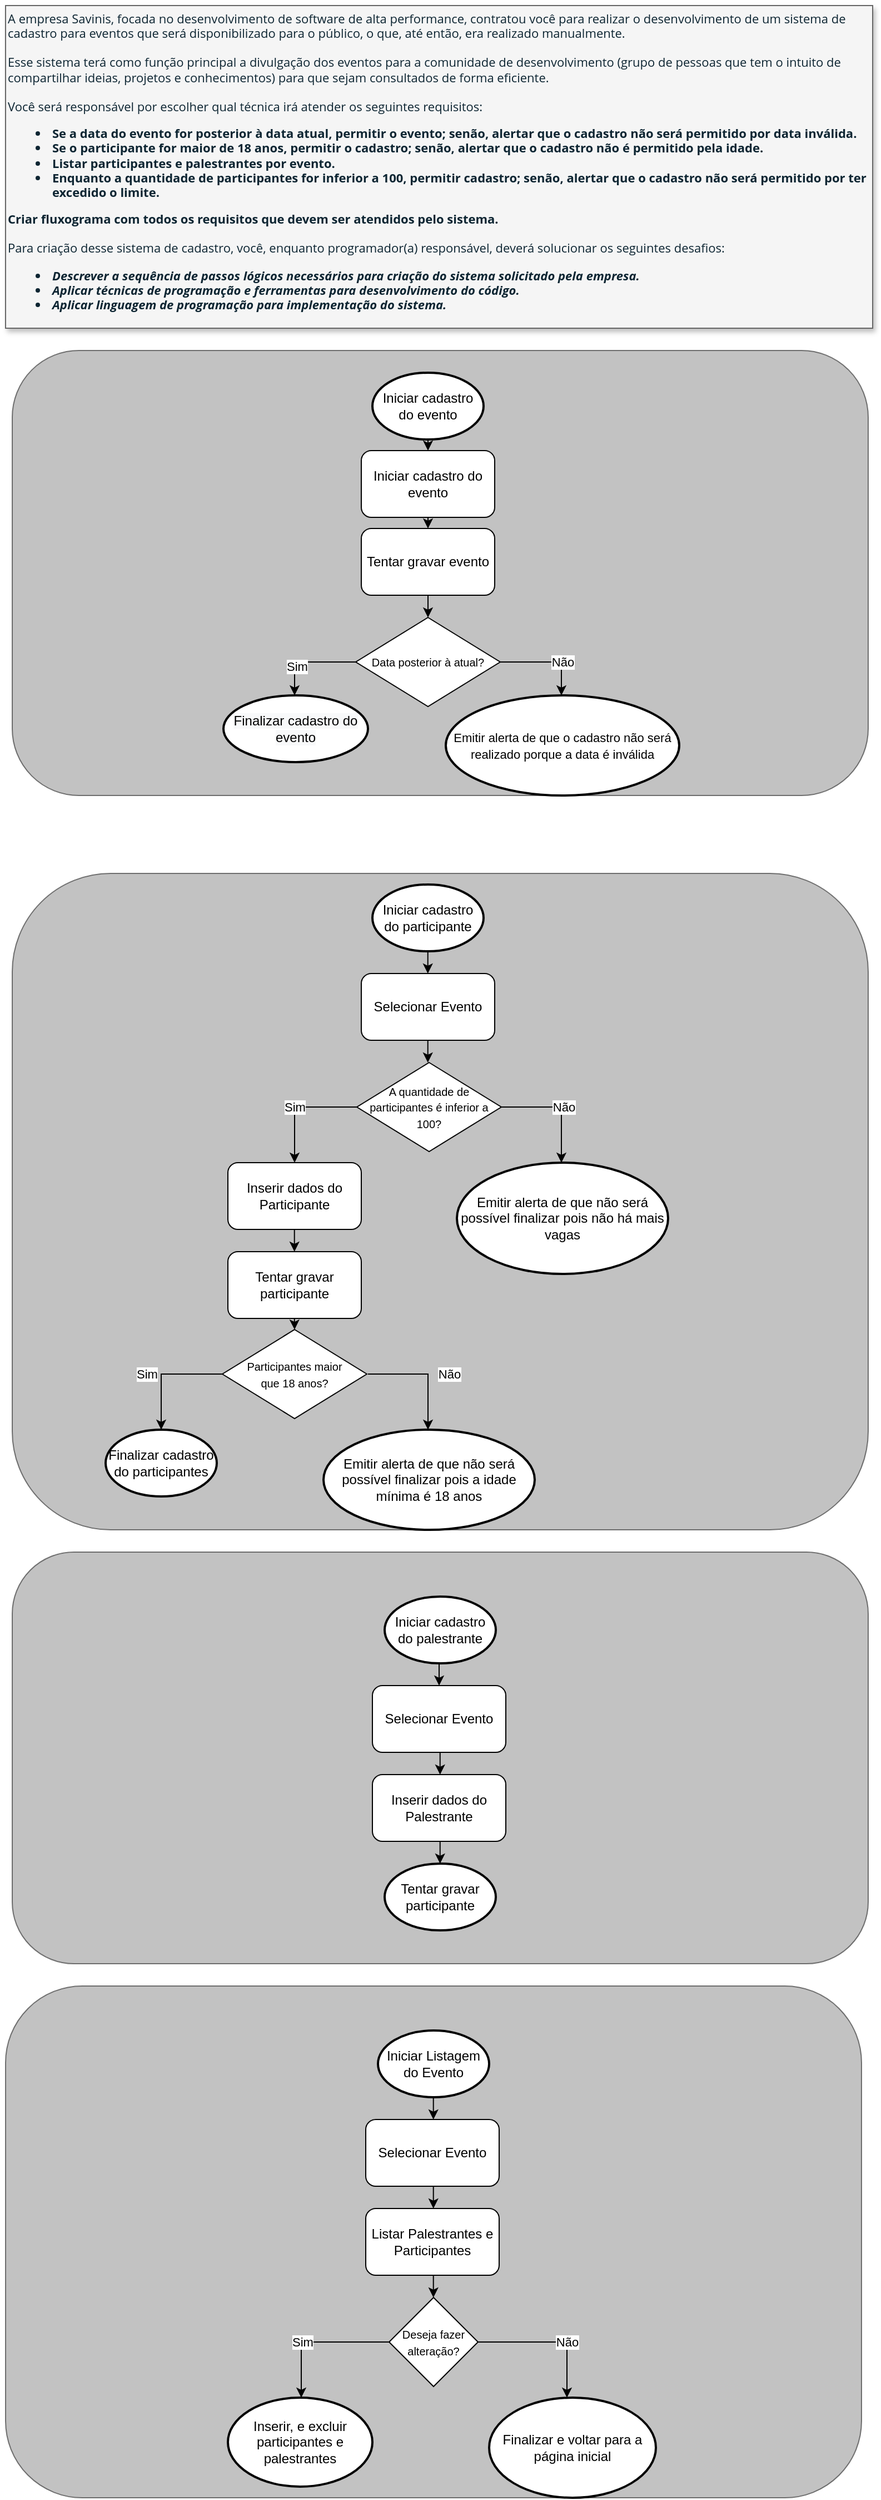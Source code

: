<mxfile version="18.0.3" type="github">
  <diagram id="NY1AUPs4rRsYDSzFZGUB" name="Page-1">
    <mxGraphModel dx="868" dy="442" grid="1" gridSize="10" guides="1" tooltips="1" connect="1" arrows="1" fold="1" page="1" pageScale="1" pageWidth="827" pageHeight="1169" math="0" shadow="0">
      <root>
        <mxCell id="0" />
        <mxCell id="1" parent="0" />
        <mxCell id="57-doGeO_3iZ0Xec1Uku-2" value="&lt;div style=&quot;box-sizing: border-box ; color: rgb(13 , 37 , 50) ; font-family: &amp;#34;open sans hebrew&amp;#34; , &amp;#34;open sans&amp;#34; , sans-serif ; font-size: 11px&quot;&gt;&lt;font style=&quot;font-size: 11px&quot;&gt;A empresa Savinis, focada no desenvolvimento de software de alta performance, contratou você para realizar o desenvolvimento de um sistema de cadastro para eventos que será disponibilizado para o público, o que, até então, era realizado manualmente.&lt;/font&gt;&lt;/div&gt;&lt;div style=&quot;box-sizing: border-box ; color: rgb(13 , 37 , 50) ; font-family: &amp;#34;open sans hebrew&amp;#34; , &amp;#34;open sans&amp;#34; , sans-serif ; font-size: 11px&quot;&gt;&lt;font style=&quot;font-size: 11px&quot;&gt;&amp;nbsp;&lt;/font&gt;&lt;/div&gt;&lt;div style=&quot;box-sizing: border-box ; color: rgb(13 , 37 , 50) ; font-family: &amp;#34;open sans hebrew&amp;#34; , &amp;#34;open sans&amp;#34; , sans-serif ; font-size: 11px&quot;&gt;&lt;font style=&quot;font-size: 11px&quot;&gt;Esse sistema terá como função principal a divulgação dos eventos para a&amp;nbsp;comunidade de desenvolvimento (grupo de pessoas que tem o intuito de compartilhar ideias, projetos e conhecimentos) para que sejam consultados de forma eficiente.&lt;/font&gt;&lt;/div&gt;&lt;div style=&quot;box-sizing: border-box ; color: rgb(13 , 37 , 50) ; font-family: &amp;#34;open sans hebrew&amp;#34; , &amp;#34;open sans&amp;#34; , sans-serif ; font-size: 11px&quot;&gt;&lt;font style=&quot;font-size: 11px&quot;&gt;&amp;nbsp;&lt;/font&gt;&lt;/div&gt;&lt;div style=&quot;box-sizing: border-box ; color: rgb(13 , 37 , 50) ; font-family: &amp;#34;open sans hebrew&amp;#34; , &amp;#34;open sans&amp;#34; , sans-serif ; font-size: 11px&quot;&gt;&lt;font style=&quot;font-size: 11px&quot;&gt;Você será responsável por escolher qual técnica irá atender os seguintes requisitos:&lt;/font&gt;&lt;/div&gt;&lt;div style=&quot;box-sizing: border-box ; color: rgb(13 , 37 , 50) ; font-family: &amp;#34;open sans hebrew&amp;#34; , &amp;#34;open sans&amp;#34; , sans-serif ; font-size: 11px&quot;&gt;&lt;ul&gt;&lt;li&gt;&lt;span style=&quot;box-sizing: border-box ; font-weight: 700&quot;&gt;&lt;font style=&quot;font-size: 11px&quot;&gt;Se a data do evento for posterior à data atual, permitir o evento; senão, alertar que o cadastro não será permitido por data inválida.&lt;/font&gt;&lt;/span&gt;&lt;/li&gt;&lt;li&gt;&lt;font style=&quot;font-size: 11px&quot;&gt;&lt;span style=&quot;box-sizing: border-box ; font-weight: 700&quot;&gt;Se o participante for maior de 18 anos, permitir o cadastro; senão, alertar que o cadastro não é permitido pela idade.&lt;/span&gt;&lt;/font&gt;&lt;/li&gt;&lt;li&gt;&lt;font style=&quot;font-size: 11px&quot;&gt;&lt;span style=&quot;box-sizing: border-box ; font-weight: 700&quot;&gt;Listar participantes e palestrantes por evento.&lt;/span&gt;&lt;/font&gt;&lt;/li&gt;&lt;li&gt;&lt;span style=&quot;box-sizing: border-box ; font-weight: 700&quot;&gt;&lt;font style=&quot;font-size: 11px&quot;&gt;Enquanto a quantidade de participantes for inferior a 100, permitir cadastro; senão, alertar que o cadastro não será permitido por ter excedido o limite.&lt;/font&gt;&lt;/span&gt;&lt;/li&gt;&lt;/ul&gt;&lt;/div&gt;&lt;div style=&quot;box-sizing: border-box ; color: rgb(13 , 37 , 50) ; font-family: &amp;#34;open sans hebrew&amp;#34; , &amp;#34;open sans&amp;#34; , sans-serif ; font-size: 11px&quot;&gt;&lt;font style=&quot;font-size: 11px&quot;&gt;&lt;span style=&quot;box-sizing: border-box ; font-weight: 700&quot;&gt;Criar fluxograma com todos os requisitos que devem ser atendidos pelo sistema.&lt;/span&gt;&lt;/font&gt;&lt;/div&gt;&lt;div style=&quot;box-sizing: border-box ; color: rgb(13 , 37 , 50) ; font-family: &amp;#34;open sans hebrew&amp;#34; , &amp;#34;open sans&amp;#34; , sans-serif ; font-size: 11px&quot;&gt;&lt;font style=&quot;font-size: 11px&quot;&gt;&lt;br style=&quot;box-sizing: border-box&quot;&gt;Para criação desse sistema de cadastro, você, enquanto programador(a) responsável, deverá solucionar os seguintes desafios:&lt;/font&gt;&lt;/div&gt;&lt;div style=&quot;box-sizing: border-box ; color: rgb(13 , 37 , 50) ; font-family: &amp;#34;open sans hebrew&amp;#34; , &amp;#34;open sans&amp;#34; , sans-serif ; font-size: 11px&quot;&gt;&lt;ul&gt;&lt;li&gt;&lt;em style=&quot;box-sizing: border-box&quot;&gt;&lt;span style=&quot;box-sizing: border-box ; font-weight: 700&quot;&gt;&lt;font style=&quot;font-size: 11px&quot;&gt;Descrever a sequência de passos lógicos necessários para criação do sistema solicitado pela empresa.&lt;/font&gt;&lt;/span&gt;&lt;/em&gt;&lt;/li&gt;&lt;li&gt;&lt;em style=&quot;box-sizing: border-box&quot;&gt;&lt;span style=&quot;box-sizing: border-box ; font-weight: 700&quot;&gt;&lt;font style=&quot;font-size: 11px&quot;&gt;Aplicar técnicas de programação e ferramentas para desenvolvimento do código.&lt;/font&gt;&lt;/span&gt;&lt;/em&gt;&lt;/li&gt;&lt;li&gt;&lt;em style=&quot;box-sizing: border-box&quot;&gt;&lt;span style=&quot;box-sizing: border-box ; font-weight: 700&quot;&gt;&lt;font style=&quot;font-size: 11px&quot;&gt;Aplicar linguagem de programação para implementação do sistema.&lt;/font&gt;&lt;/span&gt;&lt;/em&gt;&lt;/li&gt;&lt;/ul&gt;&lt;/div&gt;" style="text;html=1;strokeColor=#666666;fillColor=#f5f5f5;align=left;verticalAlign=middle;whiteSpace=wrap;rounded=0;fontColor=#333333;shadow=1;glass=0;perimeterSpacing=10;" parent="1" vertex="1">
          <mxGeometry x="24" y="10" width="780" height="290" as="geometry" />
        </mxCell>
        <mxCell id="S1fNw_R_jR8Erq0FipqP-63" value="" style="group" parent="1" vertex="1" connectable="0">
          <mxGeometry x="24" y="1790" width="770" height="460" as="geometry" />
        </mxCell>
        <mxCell id="S1fNw_R_jR8Erq0FipqP-26" value="" style="rounded=1;whiteSpace=wrap;html=1;opacity=50;fillColor=#858585;" parent="S1fNw_R_jR8Erq0FipqP-63" vertex="1">
          <mxGeometry width="770" height="460" as="geometry" />
        </mxCell>
        <mxCell id="S1fNw_R_jR8Erq0FipqP-28" value="Selecionar Evento" style="rounded=1;whiteSpace=wrap;html=1;" parent="S1fNw_R_jR8Erq0FipqP-63" vertex="1">
          <mxGeometry x="324" y="120" width="120" height="60" as="geometry" />
        </mxCell>
        <mxCell id="S1fNw_R_jR8Erq0FipqP-29" value="Listar Palestrantes e Participantes" style="rounded=1;whiteSpace=wrap;html=1;" parent="S1fNw_R_jR8Erq0FipqP-63" vertex="1">
          <mxGeometry x="324" y="200" width="120" height="60" as="geometry" />
        </mxCell>
        <mxCell id="S1fNw_R_jR8Erq0FipqP-31" value="&lt;font style=&quot;font-size: 10px;&quot;&gt;Deseja fazer alteração?&lt;/font&gt;" style="rhombus;whiteSpace=wrap;html=1;" parent="S1fNw_R_jR8Erq0FipqP-63" vertex="1">
          <mxGeometry x="345" y="280" width="80" height="80" as="geometry" />
        </mxCell>
        <mxCell id="S1fNw_R_jR8Erq0FipqP-49" value="" style="endArrow=classic;html=1;rounded=0;exitX=0.5;exitY=1;exitDx=0;exitDy=0;entryX=0.5;entryY=0;entryDx=0;entryDy=0;" parent="S1fNw_R_jR8Erq0FipqP-63" edge="1">
          <mxGeometry width="50" height="50" relative="1" as="geometry">
            <mxPoint x="384.86" y="100" as="sourcePoint" />
            <mxPoint x="384.86" y="120" as="targetPoint" />
          </mxGeometry>
        </mxCell>
        <mxCell id="S1fNw_R_jR8Erq0FipqP-50" value="" style="endArrow=classic;html=1;rounded=0;exitX=0.5;exitY=1;exitDx=0;exitDy=0;entryX=0.5;entryY=0;entryDx=0;entryDy=0;" parent="S1fNw_R_jR8Erq0FipqP-63" edge="1">
          <mxGeometry width="50" height="50" relative="1" as="geometry">
            <mxPoint x="384.86" y="180" as="sourcePoint" />
            <mxPoint x="384.86" y="200" as="targetPoint" />
          </mxGeometry>
        </mxCell>
        <mxCell id="S1fNw_R_jR8Erq0FipqP-51" value="" style="endArrow=classic;html=1;rounded=0;exitX=0.5;exitY=1;exitDx=0;exitDy=0;entryX=0.5;entryY=0;entryDx=0;entryDy=0;" parent="S1fNw_R_jR8Erq0FipqP-63" edge="1">
          <mxGeometry width="50" height="50" relative="1" as="geometry">
            <mxPoint x="384.86" y="260" as="sourcePoint" />
            <mxPoint x="384.86" y="280" as="targetPoint" />
          </mxGeometry>
        </mxCell>
        <mxCell id="S1fNw_R_jR8Erq0FipqP-52" value="" style="endArrow=classic;html=1;rounded=0;exitX=0;exitY=0.5;exitDx=0;exitDy=0;entryX=0.5;entryY=0;entryDx=0;entryDy=0;" parent="S1fNw_R_jR8Erq0FipqP-63" edge="1">
          <mxGeometry width="50" height="50" relative="1" as="geometry">
            <mxPoint x="346" y="320" as="sourcePoint" />
            <mxPoint x="266" y="370" as="targetPoint" />
            <Array as="points">
              <mxPoint x="266" y="320" />
            </Array>
          </mxGeometry>
        </mxCell>
        <mxCell id="S1fNw_R_jR8Erq0FipqP-54" value="Sim" style="edgeLabel;html=1;align=center;verticalAlign=middle;resizable=0;points=[];" parent="S1fNw_R_jR8Erq0FipqP-52" vertex="1" connectable="0">
          <mxGeometry x="0.086" y="1" relative="1" as="geometry">
            <mxPoint x="-9" y="-1" as="offset" />
          </mxGeometry>
        </mxCell>
        <mxCell id="S1fNw_R_jR8Erq0FipqP-53" value="" style="endArrow=classic;html=1;rounded=0;exitX=1;exitY=0.5;exitDx=0;exitDy=0;entryX=0.5;entryY=0;entryDx=0;entryDy=0;" parent="S1fNw_R_jR8Erq0FipqP-63" edge="1">
          <mxGeometry width="50" height="50" relative="1" as="geometry">
            <mxPoint x="425" y="320" as="sourcePoint" />
            <mxPoint x="505" y="370" as="targetPoint" />
            <Array as="points">
              <mxPoint x="505" y="320" />
            </Array>
          </mxGeometry>
        </mxCell>
        <mxCell id="S1fNw_R_jR8Erq0FipqP-55" value="Não" style="edgeLabel;html=1;align=center;verticalAlign=middle;resizable=0;points=[];" parent="S1fNw_R_jR8Erq0FipqP-53" vertex="1" connectable="0">
          <mxGeometry x="-0.04" y="-1" relative="1" as="geometry">
            <mxPoint x="17" y="-1" as="offset" />
          </mxGeometry>
        </mxCell>
        <mxCell id="xxdgT9rkXGHdvRnJ1mVe-10" value="&lt;span style=&quot;font-size: 12px;&quot;&gt;Iniciar Listagem do Evento&lt;/span&gt;" style="strokeWidth=2;html=1;shape=mxgraph.flowchart.start_1;whiteSpace=wrap;fontSize=10;" vertex="1" parent="S1fNw_R_jR8Erq0FipqP-63">
          <mxGeometry x="335" y="40" width="100" height="60" as="geometry" />
        </mxCell>
        <mxCell id="xxdgT9rkXGHdvRnJ1mVe-11" value="&lt;span style=&quot;font-size: 12px;&quot;&gt;Inserir, e excluir participantes e palestrantes&lt;/span&gt;" style="strokeWidth=2;html=1;shape=mxgraph.flowchart.start_1;whiteSpace=wrap;fontSize=10;" vertex="1" parent="S1fNw_R_jR8Erq0FipqP-63">
          <mxGeometry x="200" y="370" width="130" height="80" as="geometry" />
        </mxCell>
        <mxCell id="xxdgT9rkXGHdvRnJ1mVe-12" value="&lt;span style=&quot;font-size: 12px;&quot;&gt;Finalizar e voltar para a página inicial&lt;/span&gt;" style="strokeWidth=2;html=1;shape=mxgraph.flowchart.start_1;whiteSpace=wrap;fontSize=10;" vertex="1" parent="S1fNw_R_jR8Erq0FipqP-63">
          <mxGeometry x="435" y="370" width="150" height="90" as="geometry" />
        </mxCell>
        <mxCell id="S1fNw_R_jR8Erq0FipqP-64" value="" style="group" parent="1" vertex="1" connectable="0">
          <mxGeometry x="30" y="1400" width="770" height="370" as="geometry" />
        </mxCell>
        <mxCell id="S1fNw_R_jR8Erq0FipqP-25" value="" style="rounded=1;whiteSpace=wrap;html=1;opacity=50;fillColor=#858585;" parent="S1fNw_R_jR8Erq0FipqP-64" vertex="1">
          <mxGeometry width="770" height="370" as="geometry" />
        </mxCell>
        <mxCell id="S1fNw_R_jR8Erq0FipqP-20" value="Selecionar Evento" style="rounded=1;whiteSpace=wrap;html=1;" parent="S1fNw_R_jR8Erq0FipqP-64" vertex="1">
          <mxGeometry x="324" y="120" width="120" height="60" as="geometry" />
        </mxCell>
        <mxCell id="S1fNw_R_jR8Erq0FipqP-23" value="Inserir dados do Palestrante" style="rounded=1;whiteSpace=wrap;html=1;" parent="S1fNw_R_jR8Erq0FipqP-64" vertex="1">
          <mxGeometry x="324" y="200" width="120" height="60" as="geometry" />
        </mxCell>
        <mxCell id="S1fNw_R_jR8Erq0FipqP-46" value="" style="endArrow=classic;html=1;rounded=0;exitX=0.5;exitY=1;exitDx=0;exitDy=0;entryX=0.5;entryY=0;entryDx=0;entryDy=0;" parent="S1fNw_R_jR8Erq0FipqP-64" target="S1fNw_R_jR8Erq0FipqP-20" edge="1">
          <mxGeometry width="50" height="50" relative="1" as="geometry">
            <mxPoint x="384" y="100" as="sourcePoint" />
            <mxPoint x="383.14" y="110" as="targetPoint" />
          </mxGeometry>
        </mxCell>
        <mxCell id="S1fNw_R_jR8Erq0FipqP-47" value="" style="endArrow=classic;html=1;rounded=0;exitX=0.5;exitY=1;exitDx=0;exitDy=0;entryX=0.5;entryY=0;entryDx=0;entryDy=0;" parent="S1fNw_R_jR8Erq0FipqP-64" edge="1">
          <mxGeometry width="50" height="50" relative="1" as="geometry">
            <mxPoint x="384.86" y="180" as="sourcePoint" />
            <mxPoint x="384.86" y="200" as="targetPoint" />
          </mxGeometry>
        </mxCell>
        <mxCell id="S1fNw_R_jR8Erq0FipqP-48" value="" style="endArrow=classic;html=1;rounded=0;exitX=0.5;exitY=1;exitDx=0;exitDy=0;entryX=0.5;entryY=0;entryDx=0;entryDy=0;" parent="S1fNw_R_jR8Erq0FipqP-64" edge="1">
          <mxGeometry width="50" height="50" relative="1" as="geometry">
            <mxPoint x="384.86" y="260" as="sourcePoint" />
            <mxPoint x="384.86" y="280" as="targetPoint" />
          </mxGeometry>
        </mxCell>
        <mxCell id="xxdgT9rkXGHdvRnJ1mVe-8" value="&lt;span style=&quot;font-size: 12px;&quot;&gt;Iniciar cadastro do palestrante&lt;/span&gt;" style="strokeWidth=2;html=1;shape=mxgraph.flowchart.start_1;whiteSpace=wrap;fontSize=10;" vertex="1" parent="S1fNw_R_jR8Erq0FipqP-64">
          <mxGeometry x="335" y="40" width="100" height="60" as="geometry" />
        </mxCell>
        <mxCell id="xxdgT9rkXGHdvRnJ1mVe-9" value="&lt;span style=&quot;font-size: 12px;&quot;&gt;Tentar gravar participante&lt;/span&gt;" style="strokeWidth=2;html=1;shape=mxgraph.flowchart.start_1;whiteSpace=wrap;fontSize=10;" vertex="1" parent="S1fNw_R_jR8Erq0FipqP-64">
          <mxGeometry x="335" y="280" width="100" height="60" as="geometry" />
        </mxCell>
        <mxCell id="S1fNw_R_jR8Erq0FipqP-65" value="" style="group" parent="1" vertex="1" connectable="0">
          <mxGeometry x="30" y="790" width="770" height="590" as="geometry" />
        </mxCell>
        <mxCell id="S1fNw_R_jR8Erq0FipqP-17" value="" style="rounded=1;whiteSpace=wrap;html=1;opacity=50;fillColor=#858585;" parent="S1fNw_R_jR8Erq0FipqP-65" vertex="1">
          <mxGeometry width="770" height="590" as="geometry" />
        </mxCell>
        <mxCell id="S1fNw_R_jR8Erq0FipqP-5" value="&lt;font style=&quot;font-size: 10px;&quot;&gt;Participantes maior&lt;br&gt;que 18 anos?&lt;/font&gt;" style="rhombus;whiteSpace=wrap;html=1;" parent="S1fNw_R_jR8Erq0FipqP-65" vertex="1">
          <mxGeometry x="189" y="410" width="130" height="80" as="geometry" />
        </mxCell>
        <mxCell id="S1fNw_R_jR8Erq0FipqP-7" value="Selecionar Evento" style="rounded=1;whiteSpace=wrap;html=1;" parent="S1fNw_R_jR8Erq0FipqP-65" vertex="1">
          <mxGeometry x="314" y="90" width="120" height="60" as="geometry" />
        </mxCell>
        <mxCell id="S1fNw_R_jR8Erq0FipqP-8" value="Inserir dados do Participante" style="rounded=1;whiteSpace=wrap;html=1;" parent="S1fNw_R_jR8Erq0FipqP-65" vertex="1">
          <mxGeometry x="194" y="260" width="120" height="60" as="geometry" />
        </mxCell>
        <mxCell id="S1fNw_R_jR8Erq0FipqP-10" value="Tentar gravar participante" style="rounded=1;whiteSpace=wrap;html=1;" parent="S1fNw_R_jR8Erq0FipqP-65" vertex="1">
          <mxGeometry x="194" y="340" width="120" height="60" as="geometry" />
        </mxCell>
        <mxCell id="S1fNw_R_jR8Erq0FipqP-15" value="&lt;font style=&quot;font-size: 10px;&quot;&gt;A quantidade de participantes é inferior a 100?&lt;/font&gt;" style="rhombus;whiteSpace=wrap;html=1;" parent="S1fNw_R_jR8Erq0FipqP-65" vertex="1">
          <mxGeometry x="310" y="170" width="130" height="80" as="geometry" />
        </mxCell>
        <mxCell id="S1fNw_R_jR8Erq0FipqP-38" value="" style="endArrow=classic;html=1;rounded=0;exitX=0.5;exitY=1;exitDx=0;exitDy=0;entryX=0.5;entryY=0;entryDx=0;entryDy=0;" parent="S1fNw_R_jR8Erq0FipqP-65" edge="1">
          <mxGeometry width="50" height="50" relative="1" as="geometry">
            <mxPoint x="373.86" y="70" as="sourcePoint" />
            <mxPoint x="373.86" y="90" as="targetPoint" />
          </mxGeometry>
        </mxCell>
        <mxCell id="S1fNw_R_jR8Erq0FipqP-39" value="" style="endArrow=classic;html=1;rounded=0;exitX=0.5;exitY=1;exitDx=0;exitDy=0;entryX=0.5;entryY=0;entryDx=0;entryDy=0;" parent="S1fNw_R_jR8Erq0FipqP-65" edge="1">
          <mxGeometry width="50" height="50" relative="1" as="geometry">
            <mxPoint x="373.86" y="150" as="sourcePoint" />
            <mxPoint x="373.86" y="170" as="targetPoint" />
          </mxGeometry>
        </mxCell>
        <mxCell id="S1fNw_R_jR8Erq0FipqP-40" value="" style="endArrow=classic;html=1;rounded=0;exitX=0;exitY=0.5;exitDx=0;exitDy=0;entryX=0.5;entryY=0;entryDx=0;entryDy=0;" parent="S1fNw_R_jR8Erq0FipqP-65" target="S1fNw_R_jR8Erq0FipqP-8" edge="1" source="S1fNw_R_jR8Erq0FipqP-15">
          <mxGeometry width="50" height="50" relative="1" as="geometry">
            <mxPoint x="334" y="210" as="sourcePoint" />
            <mxPoint x="254" y="240" as="targetPoint" />
            <Array as="points">
              <mxPoint x="254" y="210" />
            </Array>
          </mxGeometry>
        </mxCell>
        <mxCell id="S1fNw_R_jR8Erq0FipqP-58" value="Sim" style="edgeLabel;html=1;align=center;verticalAlign=middle;resizable=0;points=[];" parent="S1fNw_R_jR8Erq0FipqP-40" vertex="1" connectable="0">
          <mxGeometry x="-0.332" relative="1" as="geometry">
            <mxPoint x="-21" as="offset" />
          </mxGeometry>
        </mxCell>
        <mxCell id="S1fNw_R_jR8Erq0FipqP-41" value="" style="endArrow=classic;html=1;rounded=0;entryX=0.5;entryY=0;entryDx=0;entryDy=0;" parent="S1fNw_R_jR8Erq0FipqP-65" edge="1">
          <mxGeometry width="50" height="50" relative="1" as="geometry">
            <mxPoint x="440" y="210" as="sourcePoint" />
            <mxPoint x="494" y="260" as="targetPoint" />
            <Array as="points">
              <mxPoint x="494" y="210" />
            </Array>
          </mxGeometry>
        </mxCell>
        <mxCell id="S1fNw_R_jR8Erq0FipqP-59" value="Não" style="edgeLabel;html=1;align=center;verticalAlign=middle;resizable=0;points=[];" parent="S1fNw_R_jR8Erq0FipqP-41" vertex="1" connectable="0">
          <mxGeometry x="-0.301" y="-1" relative="1" as="geometry">
            <mxPoint x="19" y="-1" as="offset" />
          </mxGeometry>
        </mxCell>
        <mxCell id="S1fNw_R_jR8Erq0FipqP-42" value="" style="endArrow=classic;html=1;rounded=0;exitX=0.5;exitY=1;exitDx=0;exitDy=0;entryX=0.5;entryY=0;entryDx=0;entryDy=0;" parent="S1fNw_R_jR8Erq0FipqP-65" edge="1">
          <mxGeometry width="50" height="50" relative="1" as="geometry">
            <mxPoint x="253.86" y="320" as="sourcePoint" />
            <mxPoint x="253.86" y="340" as="targetPoint" />
          </mxGeometry>
        </mxCell>
        <mxCell id="S1fNw_R_jR8Erq0FipqP-43" value="" style="endArrow=classic;html=1;rounded=0;exitX=0.5;exitY=1;exitDx=0;exitDy=0;" parent="S1fNw_R_jR8Erq0FipqP-65" edge="1">
          <mxGeometry width="50" height="50" relative="1" as="geometry">
            <mxPoint x="253.86" y="400" as="sourcePoint" />
            <mxPoint x="254" y="410" as="targetPoint" />
          </mxGeometry>
        </mxCell>
        <mxCell id="S1fNw_R_jR8Erq0FipqP-44" value="" style="endArrow=classic;html=1;rounded=0;entryX=0.5;entryY=0;entryDx=0;entryDy=0;" parent="S1fNw_R_jR8Erq0FipqP-65" edge="1">
          <mxGeometry width="50" height="50" relative="1" as="geometry">
            <mxPoint x="190" y="450" as="sourcePoint" />
            <mxPoint x="134" y="500" as="targetPoint" />
            <Array as="points">
              <mxPoint x="134" y="450" />
            </Array>
          </mxGeometry>
        </mxCell>
        <mxCell id="S1fNw_R_jR8Erq0FipqP-57" value="Sim" style="edgeLabel;html=1;align=center;verticalAlign=middle;resizable=0;points=[];" parent="S1fNw_R_jR8Erq0FipqP-44" vertex="1" connectable="0">
          <mxGeometry x="-0.114" y="1" relative="1" as="geometry">
            <mxPoint x="-22" y="-1" as="offset" />
          </mxGeometry>
        </mxCell>
        <mxCell id="S1fNw_R_jR8Erq0FipqP-45" value="" style="endArrow=classic;html=1;rounded=0;entryX=0.5;entryY=0;entryDx=0;entryDy=0;" parent="S1fNw_R_jR8Erq0FipqP-65" edge="1">
          <mxGeometry width="50" height="50" relative="1" as="geometry">
            <mxPoint x="320" y="450" as="sourcePoint" />
            <mxPoint x="374" y="500" as="targetPoint" />
            <Array as="points">
              <mxPoint x="374" y="450" />
            </Array>
          </mxGeometry>
        </mxCell>
        <mxCell id="S1fNw_R_jR8Erq0FipqP-56" value="Não" style="edgeLabel;html=1;align=center;verticalAlign=middle;resizable=0;points=[];" parent="S1fNw_R_jR8Erq0FipqP-45" vertex="1" connectable="0">
          <mxGeometry x="-0.45" y="1" relative="1" as="geometry">
            <mxPoint x="44" y="1" as="offset" />
          </mxGeometry>
        </mxCell>
        <mxCell id="xxdgT9rkXGHdvRnJ1mVe-4" value="&lt;span style=&quot;font-size: 12px;&quot;&gt;Iniciar cadastro do participante&lt;/span&gt;" style="strokeWidth=2;html=1;shape=mxgraph.flowchart.start_1;whiteSpace=wrap;fontSize=11;" vertex="1" parent="S1fNw_R_jR8Erq0FipqP-65">
          <mxGeometry x="324" y="10" width="100" height="60" as="geometry" />
        </mxCell>
        <mxCell id="xxdgT9rkXGHdvRnJ1mVe-5" value="&lt;span style=&quot;font-size: 12px;&quot;&gt;Finalizar cadastro do participantes&lt;/span&gt;" style="strokeWidth=2;html=1;shape=mxgraph.flowchart.start_1;whiteSpace=wrap;fontSize=11;" vertex="1" parent="S1fNw_R_jR8Erq0FipqP-65">
          <mxGeometry x="84" y="500" width="100" height="60" as="geometry" />
        </mxCell>
        <mxCell id="xxdgT9rkXGHdvRnJ1mVe-6" value="&lt;span style=&quot;font-size: 12px;&quot;&gt;Emitir alerta de que não será possível finalizar pois a idade mínima é 18 anos&lt;/span&gt;" style="strokeWidth=2;html=1;shape=mxgraph.flowchart.start_1;whiteSpace=wrap;fontSize=11;" vertex="1" parent="S1fNw_R_jR8Erq0FipqP-65">
          <mxGeometry x="280" y="500" width="190" height="90" as="geometry" />
        </mxCell>
        <mxCell id="xxdgT9rkXGHdvRnJ1mVe-7" value="&lt;span style=&quot;font-size: 12px;&quot;&gt;Emitir alerta de que não será possível finalizar pois não há mais vagas&lt;/span&gt;" style="strokeWidth=2;html=1;shape=mxgraph.flowchart.start_1;whiteSpace=wrap;fontSize=11;" vertex="1" parent="S1fNw_R_jR8Erq0FipqP-65">
          <mxGeometry x="400" y="260" width="190" height="100" as="geometry" />
        </mxCell>
        <mxCell id="S1fNw_R_jR8Erq0FipqP-66" value="" style="group" parent="1" vertex="1" connectable="0">
          <mxGeometry x="30" y="320" width="770" height="400" as="geometry" />
        </mxCell>
        <mxCell id="S1fNw_R_jR8Erq0FipqP-13" value="" style="rounded=1;whiteSpace=wrap;html=1;opacity=50;fillColor=#858585;" parent="S1fNw_R_jR8Erq0FipqP-66" vertex="1">
          <mxGeometry width="770" height="400" as="geometry" />
        </mxCell>
        <mxCell id="S1fNw_R_jR8Erq0FipqP-1" value="&lt;font style=&quot;font-size: 10px;&quot;&gt;Data posterior à atual?&lt;/font&gt;" style="rhombus;whiteSpace=wrap;html=1;" parent="S1fNw_R_jR8Erq0FipqP-66" vertex="1">
          <mxGeometry x="309" y="240" width="130" height="80" as="geometry" />
        </mxCell>
        <mxCell id="S1fNw_R_jR8Erq0FipqP-11" value="Iniciar cadastro do evento" style="rounded=1;whiteSpace=wrap;html=1;" parent="S1fNw_R_jR8Erq0FipqP-66" vertex="1">
          <mxGeometry x="314" y="90" width="120" height="60" as="geometry" />
        </mxCell>
        <mxCell id="S1fNw_R_jR8Erq0FipqP-12" value="Tentar gravar evento" style="rounded=1;whiteSpace=wrap;html=1;" parent="S1fNw_R_jR8Erq0FipqP-66" vertex="1">
          <mxGeometry x="314" y="160" width="120" height="60" as="geometry" />
        </mxCell>
        <mxCell id="S1fNw_R_jR8Erq0FipqP-33" value="" style="endArrow=classic;html=1;rounded=0;exitX=0.5;exitY=1;exitDx=0;exitDy=0;" parent="S1fNw_R_jR8Erq0FipqP-66" target="S1fNw_R_jR8Erq0FipqP-11" edge="1">
          <mxGeometry width="50" height="50" relative="1" as="geometry">
            <mxPoint x="374" y="80" as="sourcePoint" />
            <mxPoint x="410" y="160" as="targetPoint" />
          </mxGeometry>
        </mxCell>
        <mxCell id="S1fNw_R_jR8Erq0FipqP-34" value="" style="endArrow=classic;html=1;rounded=0;exitX=0.5;exitY=1;exitDx=0;exitDy=0;entryX=0.5;entryY=0;entryDx=0;entryDy=0;" parent="S1fNw_R_jR8Erq0FipqP-66" source="S1fNw_R_jR8Erq0FipqP-11" target="S1fNw_R_jR8Erq0FipqP-12" edge="1">
          <mxGeometry width="50" height="50" relative="1" as="geometry">
            <mxPoint x="384" y="90" as="sourcePoint" />
            <mxPoint x="384" y="100" as="targetPoint" />
          </mxGeometry>
        </mxCell>
        <mxCell id="S1fNw_R_jR8Erq0FipqP-35" value="" style="endArrow=classic;html=1;rounded=0;exitX=0.5;exitY=1;exitDx=0;exitDy=0;entryX=0.5;entryY=0;entryDx=0;entryDy=0;" parent="S1fNw_R_jR8Erq0FipqP-66" source="S1fNw_R_jR8Erq0FipqP-12" target="S1fNw_R_jR8Erq0FipqP-1" edge="1">
          <mxGeometry width="50" height="50" relative="1" as="geometry">
            <mxPoint x="384" y="160" as="sourcePoint" />
            <mxPoint x="384" y="170" as="targetPoint" />
          </mxGeometry>
        </mxCell>
        <mxCell id="S1fNw_R_jR8Erq0FipqP-36" value="" style="endArrow=classic;html=1;rounded=0;exitX=0;exitY=0.5;exitDx=0;exitDy=0;entryX=0.5;entryY=0;entryDx=0;entryDy=0;" parent="S1fNw_R_jR8Erq0FipqP-66" source="S1fNw_R_jR8Erq0FipqP-1" edge="1">
          <mxGeometry width="50" height="50" relative="1" as="geometry">
            <mxPoint x="380" y="300" as="sourcePoint" />
            <mxPoint x="254" y="310" as="targetPoint" />
            <Array as="points">
              <mxPoint x="254" y="280" />
            </Array>
          </mxGeometry>
        </mxCell>
        <mxCell id="S1fNw_R_jR8Erq0FipqP-62" value="Sim" style="edgeLabel;html=1;align=center;verticalAlign=middle;resizable=0;points=[];" parent="S1fNw_R_jR8Erq0FipqP-36" vertex="1" connectable="0">
          <mxGeometry x="0.376" y="2" relative="1" as="geometry">
            <mxPoint as="offset" />
          </mxGeometry>
        </mxCell>
        <mxCell id="S1fNw_R_jR8Erq0FipqP-37" value="" style="endArrow=classic;html=1;rounded=0;exitX=1;exitY=0.5;exitDx=0;exitDy=0;entryX=0.5;entryY=0;entryDx=0;entryDy=0;" parent="S1fNw_R_jR8Erq0FipqP-66" source="S1fNw_R_jR8Erq0FipqP-1" edge="1">
          <mxGeometry width="50" height="50" relative="1" as="geometry">
            <mxPoint x="344" y="290" as="sourcePoint" />
            <mxPoint x="494" y="310" as="targetPoint" />
            <Array as="points">
              <mxPoint x="494" y="280" />
            </Array>
          </mxGeometry>
        </mxCell>
        <mxCell id="S1fNw_R_jR8Erq0FipqP-60" value="Não" style="edgeLabel;html=1;align=center;verticalAlign=middle;resizable=0;points=[];" parent="S1fNw_R_jR8Erq0FipqP-37" vertex="1" connectable="0">
          <mxGeometry x="-0.174" relative="1" as="geometry">
            <mxPoint x="21" as="offset" />
          </mxGeometry>
        </mxCell>
        <mxCell id="xxdgT9rkXGHdvRnJ1mVe-1" value="&lt;span style=&quot;&quot;&gt;Iniciar cadastro do evento&lt;/span&gt;" style="strokeWidth=2;html=1;shape=mxgraph.flowchart.start_1;whiteSpace=wrap;" vertex="1" parent="S1fNw_R_jR8Erq0FipqP-66">
          <mxGeometry x="324" y="20" width="100" height="60" as="geometry" />
        </mxCell>
        <mxCell id="xxdgT9rkXGHdvRnJ1mVe-2" value="&lt;span style=&quot;color: rgb(0, 0, 0); font-family: Helvetica; font-size: 12px; font-style: normal; font-variant-ligatures: normal; font-variant-caps: normal; font-weight: 400; letter-spacing: normal; orphans: 2; text-align: center; text-indent: 0px; text-transform: none; widows: 2; word-spacing: 0px; -webkit-text-stroke-width: 0px; background-color: rgb(248, 249, 250); text-decoration-thickness: initial; text-decoration-style: initial; text-decoration-color: initial; float: none; display: inline !important;&quot;&gt;Finalizar cadastro do evento&lt;/span&gt;" style="strokeWidth=2;html=1;shape=mxgraph.flowchart.start_1;whiteSpace=wrap;" vertex="1" parent="S1fNw_R_jR8Erq0FipqP-66">
          <mxGeometry x="190" y="310" width="130" height="60" as="geometry" />
        </mxCell>
        <mxCell id="xxdgT9rkXGHdvRnJ1mVe-3" value="&lt;span style=&quot;&quot;&gt;&lt;font style=&quot;font-size: 11px;&quot;&gt;Emitir alerta de que o cadastro não será realizado porque a data é inválida&lt;/font&gt;&lt;/span&gt;" style="strokeWidth=2;html=1;shape=mxgraph.flowchart.start_1;whiteSpace=wrap;" vertex="1" parent="S1fNw_R_jR8Erq0FipqP-66">
          <mxGeometry x="390" y="310" width="210" height="90" as="geometry" />
        </mxCell>
      </root>
    </mxGraphModel>
  </diagram>
</mxfile>
